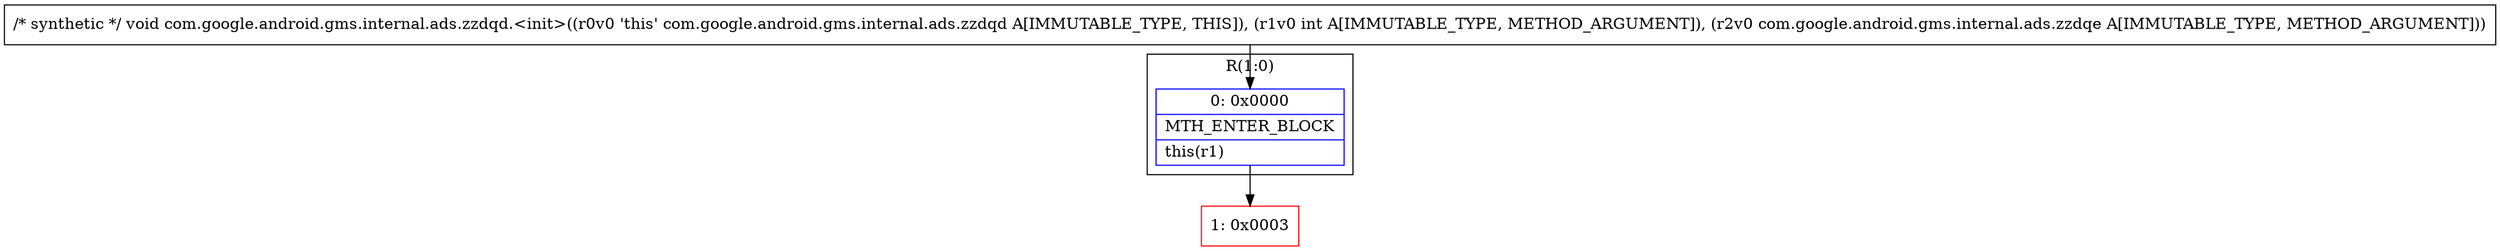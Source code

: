 digraph "CFG forcom.google.android.gms.internal.ads.zzdqd.\<init\>(ILcom\/google\/android\/gms\/internal\/ads\/zzdqe;)V" {
subgraph cluster_Region_709224164 {
label = "R(1:0)";
node [shape=record,color=blue];
Node_0 [shape=record,label="{0\:\ 0x0000|MTH_ENTER_BLOCK\l|this(r1)\l}"];
}
Node_1 [shape=record,color=red,label="{1\:\ 0x0003}"];
MethodNode[shape=record,label="{\/* synthetic *\/ void com.google.android.gms.internal.ads.zzdqd.\<init\>((r0v0 'this' com.google.android.gms.internal.ads.zzdqd A[IMMUTABLE_TYPE, THIS]), (r1v0 int A[IMMUTABLE_TYPE, METHOD_ARGUMENT]), (r2v0 com.google.android.gms.internal.ads.zzdqe A[IMMUTABLE_TYPE, METHOD_ARGUMENT])) }"];
MethodNode -> Node_0;
Node_0 -> Node_1;
}

